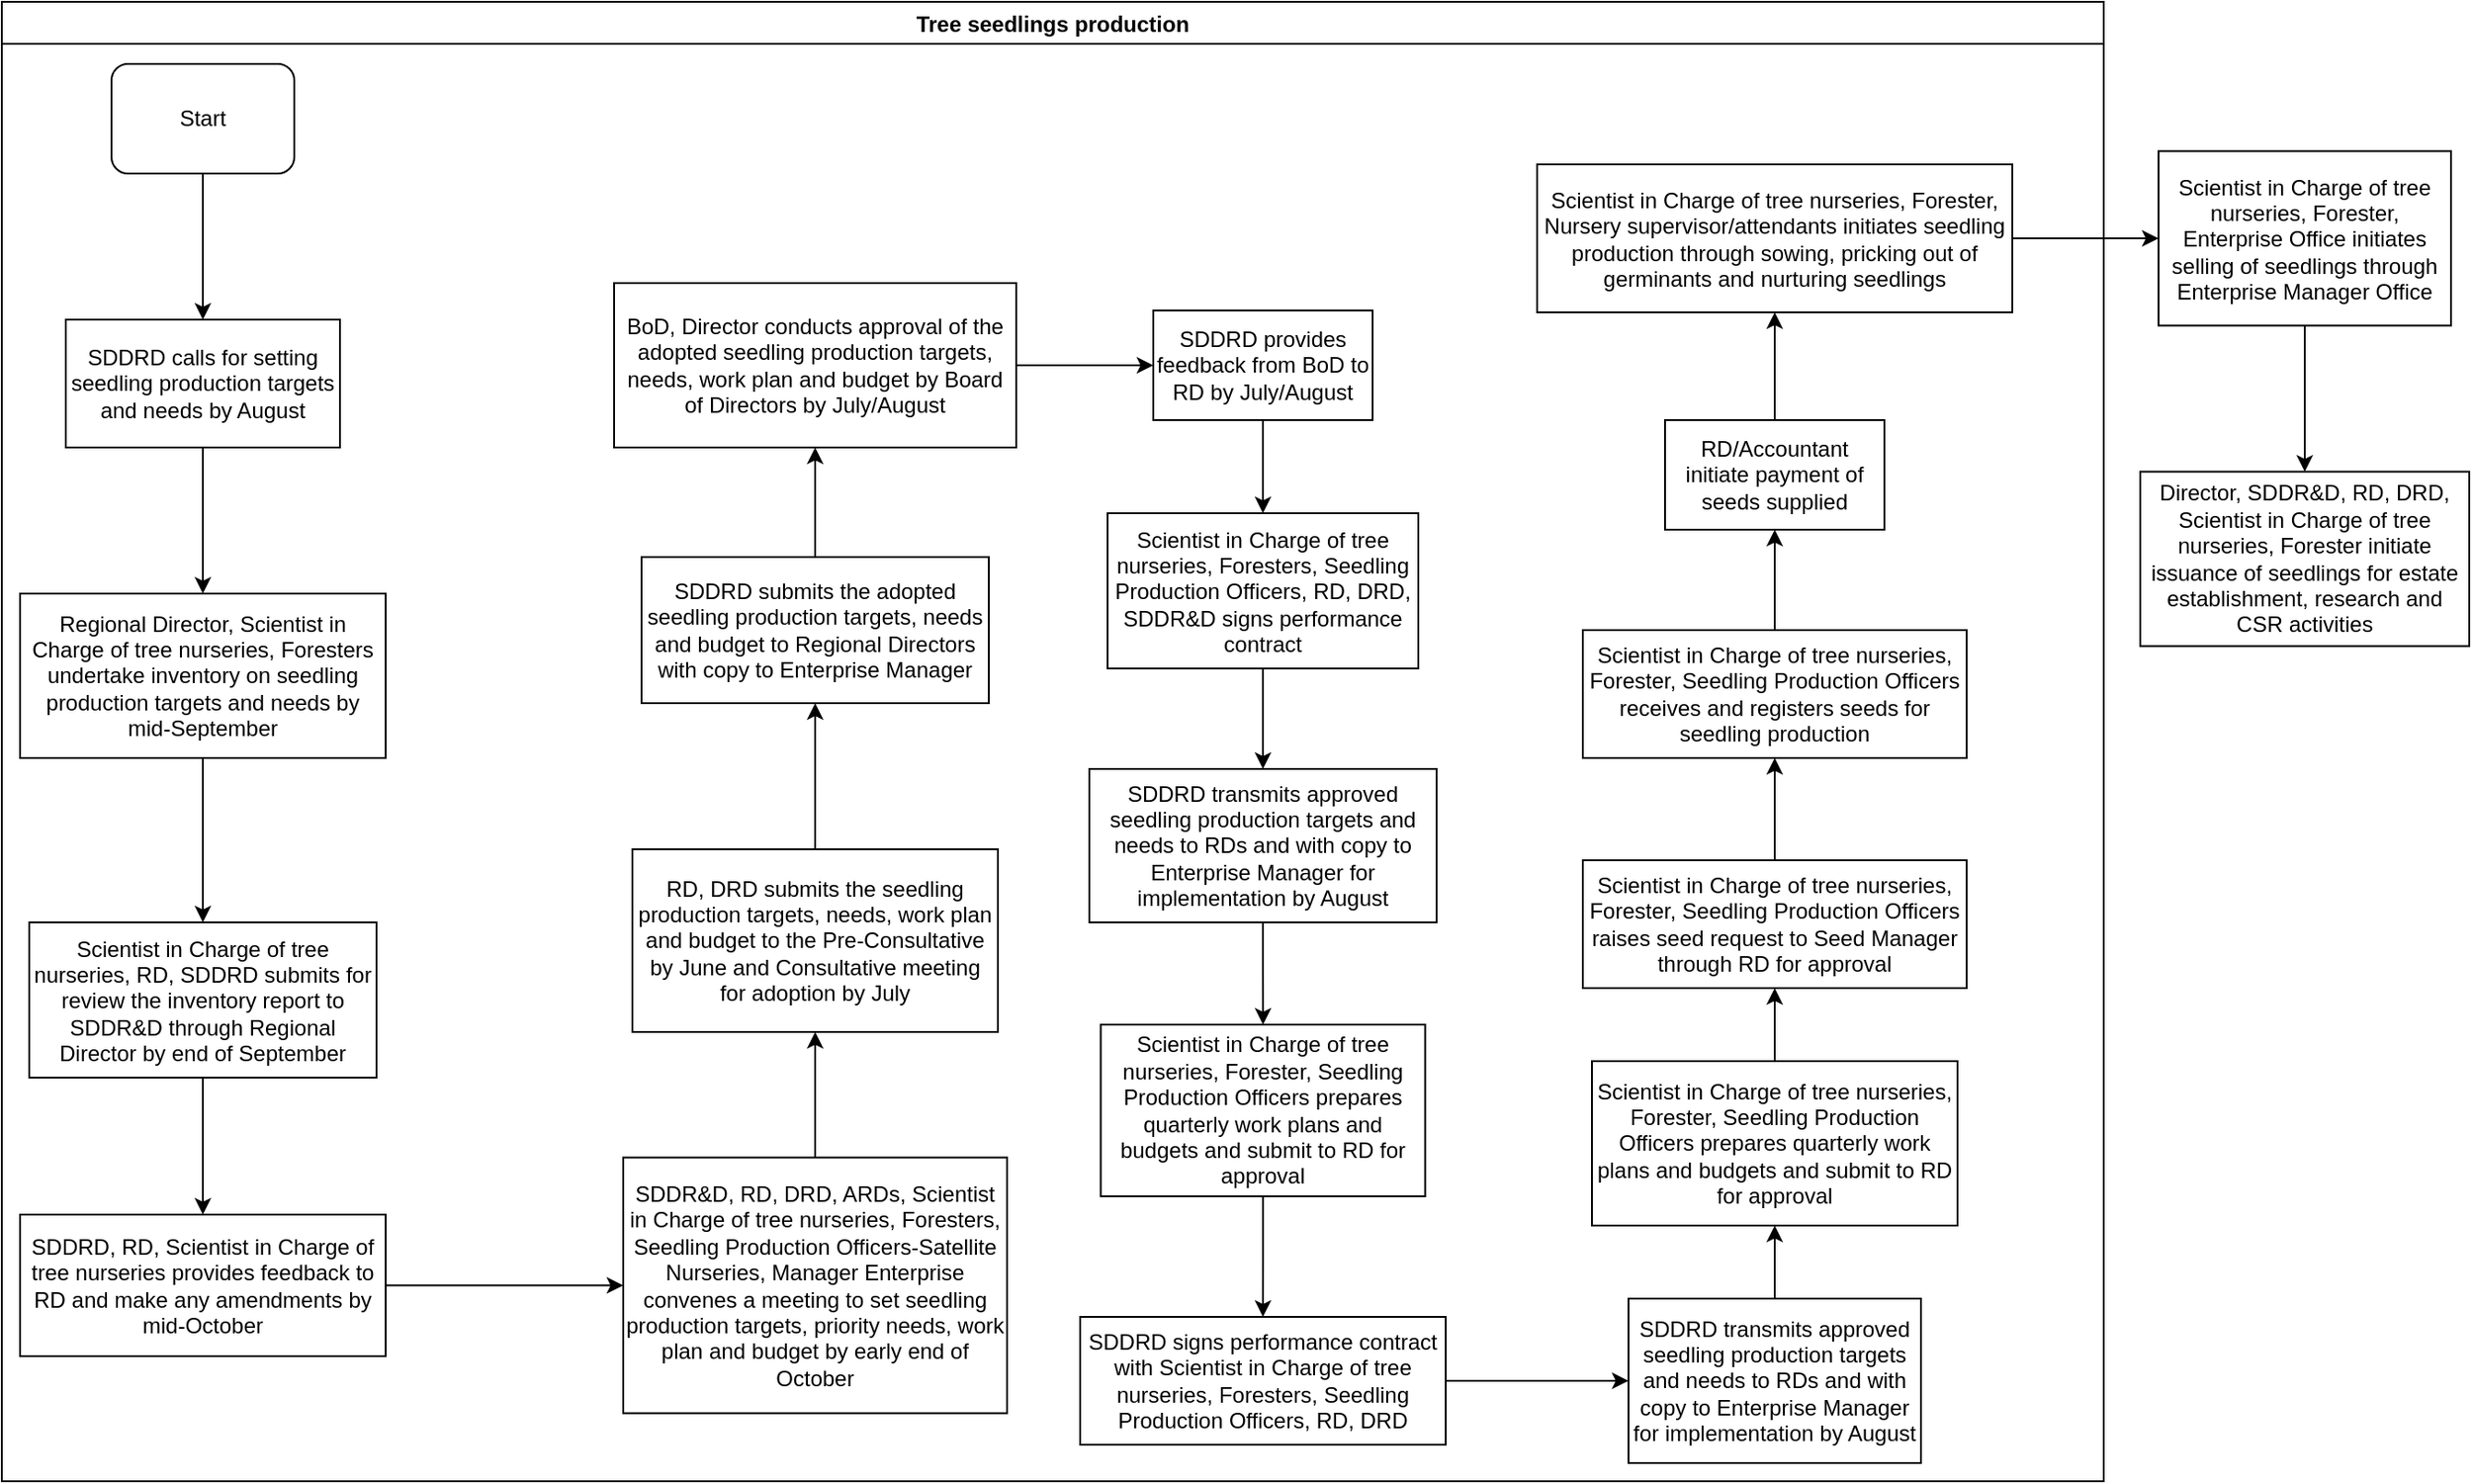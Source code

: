 <mxfile version="14.2.7" type="github">
  <diagram id="5zCdjWw3TfICZzwGT9ux" name="Page-1">
    <mxGraphModel dx="1038" dy="547" grid="1" gridSize="10" guides="1" tooltips="1" connect="1" arrows="1" fold="1" page="1" pageScale="1" pageWidth="1169" pageHeight="827" math="0" shadow="0">
      <root>
        <mxCell id="0" />
        <mxCell id="1" parent="0" />
        <mxCell id="VUJQqh5qZJxquNSaiEC0-1" value="Tree seedlings production" style="swimlane;" vertex="1" parent="1">
          <mxGeometry x="10" y="10" width="1150" height="810" as="geometry" />
        </mxCell>
        <mxCell id="VUJQqh5qZJxquNSaiEC0-2" value="Start" style="rounded=1;whiteSpace=wrap;html=1;" vertex="1" parent="VUJQqh5qZJxquNSaiEC0-1">
          <mxGeometry x="60" y="34" width="100" height="60" as="geometry" />
        </mxCell>
        <mxCell id="VUJQqh5qZJxquNSaiEC0-5" value="SDDRD calls for setting seedling production targets and needs by August" style="rounded=0;whiteSpace=wrap;html=1;" vertex="1" parent="VUJQqh5qZJxquNSaiEC0-1">
          <mxGeometry x="35" y="174" width="150" height="70" as="geometry" />
        </mxCell>
        <mxCell id="VUJQqh5qZJxquNSaiEC0-4" value="" style="edgeStyle=orthogonalEdgeStyle;rounded=0;orthogonalLoop=1;jettySize=auto;html=1;" edge="1" parent="VUJQqh5qZJxquNSaiEC0-1" source="VUJQqh5qZJxquNSaiEC0-2" target="VUJQqh5qZJxquNSaiEC0-5">
          <mxGeometry relative="1" as="geometry">
            <mxPoint x="110" y="214" as="targetPoint" />
          </mxGeometry>
        </mxCell>
        <mxCell id="VUJQqh5qZJxquNSaiEC0-8" value="Scientist in Charge of tree nurseries, RD, SDDRD submits for review the inventory report to SDDR&amp;amp;D through Regional Director by end of September" style="whiteSpace=wrap;html=1;rounded=0;" vertex="1" parent="VUJQqh5qZJxquNSaiEC0-1">
          <mxGeometry x="15" y="504" width="190" height="85" as="geometry" />
        </mxCell>
        <mxCell id="VUJQqh5qZJxquNSaiEC0-12" value="SDDR&amp;amp;D, RD, DRD, ARDs, Scientist in Charge of tree nurseries, Foresters, Seedling Production Officers-Satellite Nurseries, Manager Enterprise convenes a meeting to set seedling production targets, priority needs, work plan and budget by early end of October" style="whiteSpace=wrap;html=1;rounded=0;" vertex="1" parent="VUJQqh5qZJxquNSaiEC0-1">
          <mxGeometry x="340" y="632.75" width="210" height="140" as="geometry" />
        </mxCell>
        <mxCell id="VUJQqh5qZJxquNSaiEC0-14" value="RD, DRD submits the seedling production targets, needs, work plan and budget to the Pre-Consultative by June and Consultative meeting for adoption by July" style="whiteSpace=wrap;html=1;rounded=0;" vertex="1" parent="VUJQqh5qZJxquNSaiEC0-1">
          <mxGeometry x="345" y="464" width="200" height="100" as="geometry" />
        </mxCell>
        <mxCell id="VUJQqh5qZJxquNSaiEC0-15" value="" style="edgeStyle=orthogonalEdgeStyle;rounded=0;orthogonalLoop=1;jettySize=auto;html=1;" edge="1" parent="VUJQqh5qZJxquNSaiEC0-1" source="VUJQqh5qZJxquNSaiEC0-12" target="VUJQqh5qZJxquNSaiEC0-14">
          <mxGeometry relative="1" as="geometry" />
        </mxCell>
        <mxCell id="VUJQqh5qZJxquNSaiEC0-18" value="BoD, Director conducts approval of the adopted seedling production targets, needs, work plan and budget by Board of Directors by July/August" style="whiteSpace=wrap;html=1;rounded=0;" vertex="1" parent="VUJQqh5qZJxquNSaiEC0-1">
          <mxGeometry x="335" y="154" width="220" height="90" as="geometry" />
        </mxCell>
        <mxCell id="VUJQqh5qZJxquNSaiEC0-6" value="Regional Director, Scientist in Charge of tree nurseries, Foresters undertake inventory on seedling production targets and needs by mid-September" style="rounded=0;whiteSpace=wrap;html=1;" vertex="1" parent="VUJQqh5qZJxquNSaiEC0-1">
          <mxGeometry x="10" y="324" width="200" height="90" as="geometry" />
        </mxCell>
        <mxCell id="VUJQqh5qZJxquNSaiEC0-7" value="" style="edgeStyle=orthogonalEdgeStyle;rounded=0;orthogonalLoop=1;jettySize=auto;html=1;" edge="1" parent="VUJQqh5qZJxquNSaiEC0-1" source="VUJQqh5qZJxquNSaiEC0-5" target="VUJQqh5qZJxquNSaiEC0-6">
          <mxGeometry relative="1" as="geometry" />
        </mxCell>
        <mxCell id="VUJQqh5qZJxquNSaiEC0-9" value="" style="edgeStyle=orthogonalEdgeStyle;rounded=0;orthogonalLoop=1;jettySize=auto;html=1;" edge="1" parent="VUJQqh5qZJxquNSaiEC0-1" source="VUJQqh5qZJxquNSaiEC0-6" target="VUJQqh5qZJxquNSaiEC0-8">
          <mxGeometry relative="1" as="geometry" />
        </mxCell>
        <mxCell id="VUJQqh5qZJxquNSaiEC0-20" value="Scientist in Charge of tree nurseries, Foresters, Seedling Production Officers, RD, DRD, SDDR&amp;amp;D signs performance contract" style="whiteSpace=wrap;html=1;rounded=0;" vertex="1" parent="VUJQqh5qZJxquNSaiEC0-1">
          <mxGeometry x="605" y="280" width="170" height="85" as="geometry" />
        </mxCell>
        <mxCell id="VUJQqh5qZJxquNSaiEC0-22" value="SDDRD transmits approved seedling production targets and needs to RDs and with copy to Enterprise Manager for implementation by August" style="whiteSpace=wrap;html=1;rounded=0;" vertex="1" parent="VUJQqh5qZJxquNSaiEC0-1">
          <mxGeometry x="595" y="420" width="190" height="84" as="geometry" />
        </mxCell>
        <mxCell id="VUJQqh5qZJxquNSaiEC0-23" value="" style="edgeStyle=orthogonalEdgeStyle;rounded=0;orthogonalLoop=1;jettySize=auto;html=1;" edge="1" parent="VUJQqh5qZJxquNSaiEC0-1" source="VUJQqh5qZJxquNSaiEC0-20" target="VUJQqh5qZJxquNSaiEC0-22">
          <mxGeometry relative="1" as="geometry" />
        </mxCell>
        <mxCell id="VUJQqh5qZJxquNSaiEC0-24" value="Scientist in Charge of tree nurseries, Forester, Seedling Production Officers prepares quarterly work plans and budgets and submit to RD for approval " style="whiteSpace=wrap;html=1;rounded=0;" vertex="1" parent="VUJQqh5qZJxquNSaiEC0-1">
          <mxGeometry x="601.25" y="560" width="177.5" height="94" as="geometry" />
        </mxCell>
        <mxCell id="VUJQqh5qZJxquNSaiEC0-25" value="" style="edgeStyle=orthogonalEdgeStyle;rounded=0;orthogonalLoop=1;jettySize=auto;html=1;" edge="1" parent="VUJQqh5qZJxquNSaiEC0-1" source="VUJQqh5qZJxquNSaiEC0-22" target="VUJQqh5qZJxquNSaiEC0-24">
          <mxGeometry relative="1" as="geometry" />
        </mxCell>
        <mxCell id="VUJQqh5qZJxquNSaiEC0-26" value="SDDRD provides feedback from BoD to RD by July/August" style="whiteSpace=wrap;html=1;rounded=0;" vertex="1" parent="VUJQqh5qZJxquNSaiEC0-1">
          <mxGeometry x="630" y="169" width="120" height="60" as="geometry" />
        </mxCell>
        <mxCell id="VUJQqh5qZJxquNSaiEC0-27" value="" style="edgeStyle=orthogonalEdgeStyle;rounded=0;orthogonalLoop=1;jettySize=auto;html=1;" edge="1" parent="VUJQqh5qZJxquNSaiEC0-1" source="VUJQqh5qZJxquNSaiEC0-18" target="VUJQqh5qZJxquNSaiEC0-26">
          <mxGeometry relative="1" as="geometry" />
        </mxCell>
        <mxCell id="VUJQqh5qZJxquNSaiEC0-29" value="" style="edgeStyle=orthogonalEdgeStyle;rounded=0;orthogonalLoop=1;jettySize=auto;html=1;entryX=0.5;entryY=0;entryDx=0;entryDy=0;" edge="1" parent="VUJQqh5qZJxquNSaiEC0-1" source="VUJQqh5qZJxquNSaiEC0-26" target="VUJQqh5qZJxquNSaiEC0-20">
          <mxGeometry relative="1" as="geometry">
            <mxPoint x="740" y="309" as="targetPoint" />
          </mxGeometry>
        </mxCell>
        <mxCell id="VUJQqh5qZJxquNSaiEC0-30" value="SDDRD signs performance contract with Scientist in Charge of tree nurseries, Foresters, Seedling Production Officers, RD, DRD" style="whiteSpace=wrap;html=1;rounded=0;" vertex="1" parent="VUJQqh5qZJxquNSaiEC0-1">
          <mxGeometry x="590" y="720" width="200" height="70" as="geometry" />
        </mxCell>
        <mxCell id="VUJQqh5qZJxquNSaiEC0-31" value="" style="edgeStyle=orthogonalEdgeStyle;rounded=0;orthogonalLoop=1;jettySize=auto;html=1;" edge="1" parent="VUJQqh5qZJxquNSaiEC0-1" source="VUJQqh5qZJxquNSaiEC0-24" target="VUJQqh5qZJxquNSaiEC0-30">
          <mxGeometry relative="1" as="geometry" />
        </mxCell>
        <mxCell id="VUJQqh5qZJxquNSaiEC0-34" value="Scientist in Charge of tree nurseries, Forester, Seedling Production Officers prepares quarterly work plans and budgets and submit to RD for approval" style="whiteSpace=wrap;html=1;rounded=0;" vertex="1" parent="VUJQqh5qZJxquNSaiEC0-1">
          <mxGeometry x="870" y="580" width="200" height="90" as="geometry" />
        </mxCell>
        <mxCell id="VUJQqh5qZJxquNSaiEC0-36" value="Scientist in Charge of tree nurseries, Forester, Seedling Production Officers raises seed request to Seed Manager through RD for approval" style="whiteSpace=wrap;html=1;rounded=0;" vertex="1" parent="VUJQqh5qZJxquNSaiEC0-1">
          <mxGeometry x="865" y="470" width="210" height="70" as="geometry" />
        </mxCell>
        <mxCell id="VUJQqh5qZJxquNSaiEC0-37" value="" style="edgeStyle=orthogonalEdgeStyle;rounded=0;orthogonalLoop=1;jettySize=auto;html=1;" edge="1" parent="VUJQqh5qZJxquNSaiEC0-1" source="VUJQqh5qZJxquNSaiEC0-34" target="VUJQqh5qZJxquNSaiEC0-36">
          <mxGeometry relative="1" as="geometry" />
        </mxCell>
        <mxCell id="VUJQqh5qZJxquNSaiEC0-38" value="Scientist in Charge of tree nurseries, Forester, Seedling Production Officers receives and registers seeds for seedling production" style="whiteSpace=wrap;html=1;rounded=0;" vertex="1" parent="VUJQqh5qZJxquNSaiEC0-1">
          <mxGeometry x="865" y="344" width="210" height="70" as="geometry" />
        </mxCell>
        <mxCell id="VUJQqh5qZJxquNSaiEC0-39" value="" style="edgeStyle=orthogonalEdgeStyle;rounded=0;orthogonalLoop=1;jettySize=auto;html=1;" edge="1" parent="VUJQqh5qZJxquNSaiEC0-1" source="VUJQqh5qZJxquNSaiEC0-36" target="VUJQqh5qZJxquNSaiEC0-38">
          <mxGeometry relative="1" as="geometry" />
        </mxCell>
        <mxCell id="VUJQqh5qZJxquNSaiEC0-40" value="RD/Accountant initiate payment of seeds supplied" style="whiteSpace=wrap;html=1;rounded=0;" vertex="1" parent="VUJQqh5qZJxquNSaiEC0-1">
          <mxGeometry x="910" y="229" width="120" height="60" as="geometry" />
        </mxCell>
        <mxCell id="VUJQqh5qZJxquNSaiEC0-41" value="" style="edgeStyle=orthogonalEdgeStyle;rounded=0;orthogonalLoop=1;jettySize=auto;html=1;" edge="1" parent="VUJQqh5qZJxquNSaiEC0-1" source="VUJQqh5qZJxquNSaiEC0-38" target="VUJQqh5qZJxquNSaiEC0-40">
          <mxGeometry relative="1" as="geometry" />
        </mxCell>
        <mxCell id="VUJQqh5qZJxquNSaiEC0-13" value="" style="edgeStyle=orthogonalEdgeStyle;rounded=0;orthogonalLoop=1;jettySize=auto;html=1;" edge="1" parent="1" source="VUJQqh5qZJxquNSaiEC0-10" target="VUJQqh5qZJxquNSaiEC0-12">
          <mxGeometry relative="1" as="geometry" />
        </mxCell>
        <mxCell id="VUJQqh5qZJxquNSaiEC0-10" value="SDDRD, RD, Scientist in Charge of tree nurseries provides feedback to RD and make any amendments by mid-October" style="whiteSpace=wrap;html=1;rounded=0;" vertex="1" parent="1">
          <mxGeometry x="20" y="674" width="200" height="77.5" as="geometry" />
        </mxCell>
        <mxCell id="VUJQqh5qZJxquNSaiEC0-11" value="" style="edgeStyle=orthogonalEdgeStyle;rounded=0;orthogonalLoop=1;jettySize=auto;html=1;" edge="1" parent="1" source="VUJQqh5qZJxquNSaiEC0-8" target="VUJQqh5qZJxquNSaiEC0-10">
          <mxGeometry relative="1" as="geometry" />
        </mxCell>
        <mxCell id="VUJQqh5qZJxquNSaiEC0-19" value="" style="edgeStyle=orthogonalEdgeStyle;rounded=0;orthogonalLoop=1;jettySize=auto;html=1;" edge="1" parent="1" source="VUJQqh5qZJxquNSaiEC0-16" target="VUJQqh5qZJxquNSaiEC0-18">
          <mxGeometry relative="1" as="geometry" />
        </mxCell>
        <mxCell id="VUJQqh5qZJxquNSaiEC0-16" value="SDDRD submits the adopted seedling production targets, needs and budget to Regional Directors with copy to Enterprise Manager" style="whiteSpace=wrap;html=1;rounded=0;" vertex="1" parent="1">
          <mxGeometry x="360" y="314" width="190" height="80" as="geometry" />
        </mxCell>
        <mxCell id="VUJQqh5qZJxquNSaiEC0-17" value="" style="edgeStyle=orthogonalEdgeStyle;rounded=0;orthogonalLoop=1;jettySize=auto;html=1;" edge="1" parent="1" source="VUJQqh5qZJxquNSaiEC0-14" target="VUJQqh5qZJxquNSaiEC0-16">
          <mxGeometry relative="1" as="geometry" />
        </mxCell>
        <mxCell id="VUJQqh5qZJxquNSaiEC0-35" value="" style="edgeStyle=orthogonalEdgeStyle;rounded=0;orthogonalLoop=1;jettySize=auto;html=1;" edge="1" parent="1" source="VUJQqh5qZJxquNSaiEC0-32" target="VUJQqh5qZJxquNSaiEC0-34">
          <mxGeometry relative="1" as="geometry" />
        </mxCell>
        <mxCell id="VUJQqh5qZJxquNSaiEC0-32" value="SDDRD transmits approved seedling production targets and needs to RDs and with copy to Enterprise Manager for implementation by August" style="whiteSpace=wrap;html=1;rounded=0;" vertex="1" parent="1">
          <mxGeometry x="900" y="720" width="160" height="90" as="geometry" />
        </mxCell>
        <mxCell id="VUJQqh5qZJxquNSaiEC0-33" value="" style="edgeStyle=orthogonalEdgeStyle;rounded=0;orthogonalLoop=1;jettySize=auto;html=1;" edge="1" parent="1" source="VUJQqh5qZJxquNSaiEC0-30" target="VUJQqh5qZJxquNSaiEC0-32">
          <mxGeometry relative="1" as="geometry" />
        </mxCell>
        <mxCell id="VUJQqh5qZJxquNSaiEC0-45" value="" style="edgeStyle=orthogonalEdgeStyle;rounded=0;orthogonalLoop=1;jettySize=auto;html=1;" edge="1" parent="1" source="VUJQqh5qZJxquNSaiEC0-42" target="VUJQqh5qZJxquNSaiEC0-44">
          <mxGeometry relative="1" as="geometry" />
        </mxCell>
        <mxCell id="VUJQqh5qZJxquNSaiEC0-42" value="Scientist in Charge of tree nurseries, Forester, Nursery supervisor/attendants initiates seedling production through sowing, pricking out of germinants and nurturing seedlings" style="whiteSpace=wrap;html=1;rounded=0;" vertex="1" parent="1">
          <mxGeometry x="850" y="99" width="260" height="81" as="geometry" />
        </mxCell>
        <mxCell id="VUJQqh5qZJxquNSaiEC0-43" value="" style="edgeStyle=orthogonalEdgeStyle;rounded=0;orthogonalLoop=1;jettySize=auto;html=1;" edge="1" parent="1" source="VUJQqh5qZJxquNSaiEC0-40" target="VUJQqh5qZJxquNSaiEC0-42">
          <mxGeometry relative="1" as="geometry" />
        </mxCell>
        <mxCell id="VUJQqh5qZJxquNSaiEC0-49" value="" style="edgeStyle=orthogonalEdgeStyle;rounded=0;orthogonalLoop=1;jettySize=auto;html=1;" edge="1" parent="1" source="VUJQqh5qZJxquNSaiEC0-44" target="VUJQqh5qZJxquNSaiEC0-48">
          <mxGeometry relative="1" as="geometry" />
        </mxCell>
        <mxCell id="VUJQqh5qZJxquNSaiEC0-44" value="Scientist in Charge of tree nurseries, Forester, Enterprise Office initiates selling of seedlings through Enterprise Manager Office" style="whiteSpace=wrap;html=1;rounded=0;" vertex="1" parent="1">
          <mxGeometry x="1190" y="91.75" width="160" height="95.5" as="geometry" />
        </mxCell>
        <mxCell id="VUJQqh5qZJxquNSaiEC0-48" value="Director, SDDR&amp;amp;D, RD, DRD, Scientist in Charge of tree nurseries, Forester initiate issuance of seedlings for estate establishment, research and CSR activities" style="whiteSpace=wrap;html=1;rounded=0;" vertex="1" parent="1">
          <mxGeometry x="1180" y="267.25" width="180" height="95.5" as="geometry" />
        </mxCell>
      </root>
    </mxGraphModel>
  </diagram>
</mxfile>

